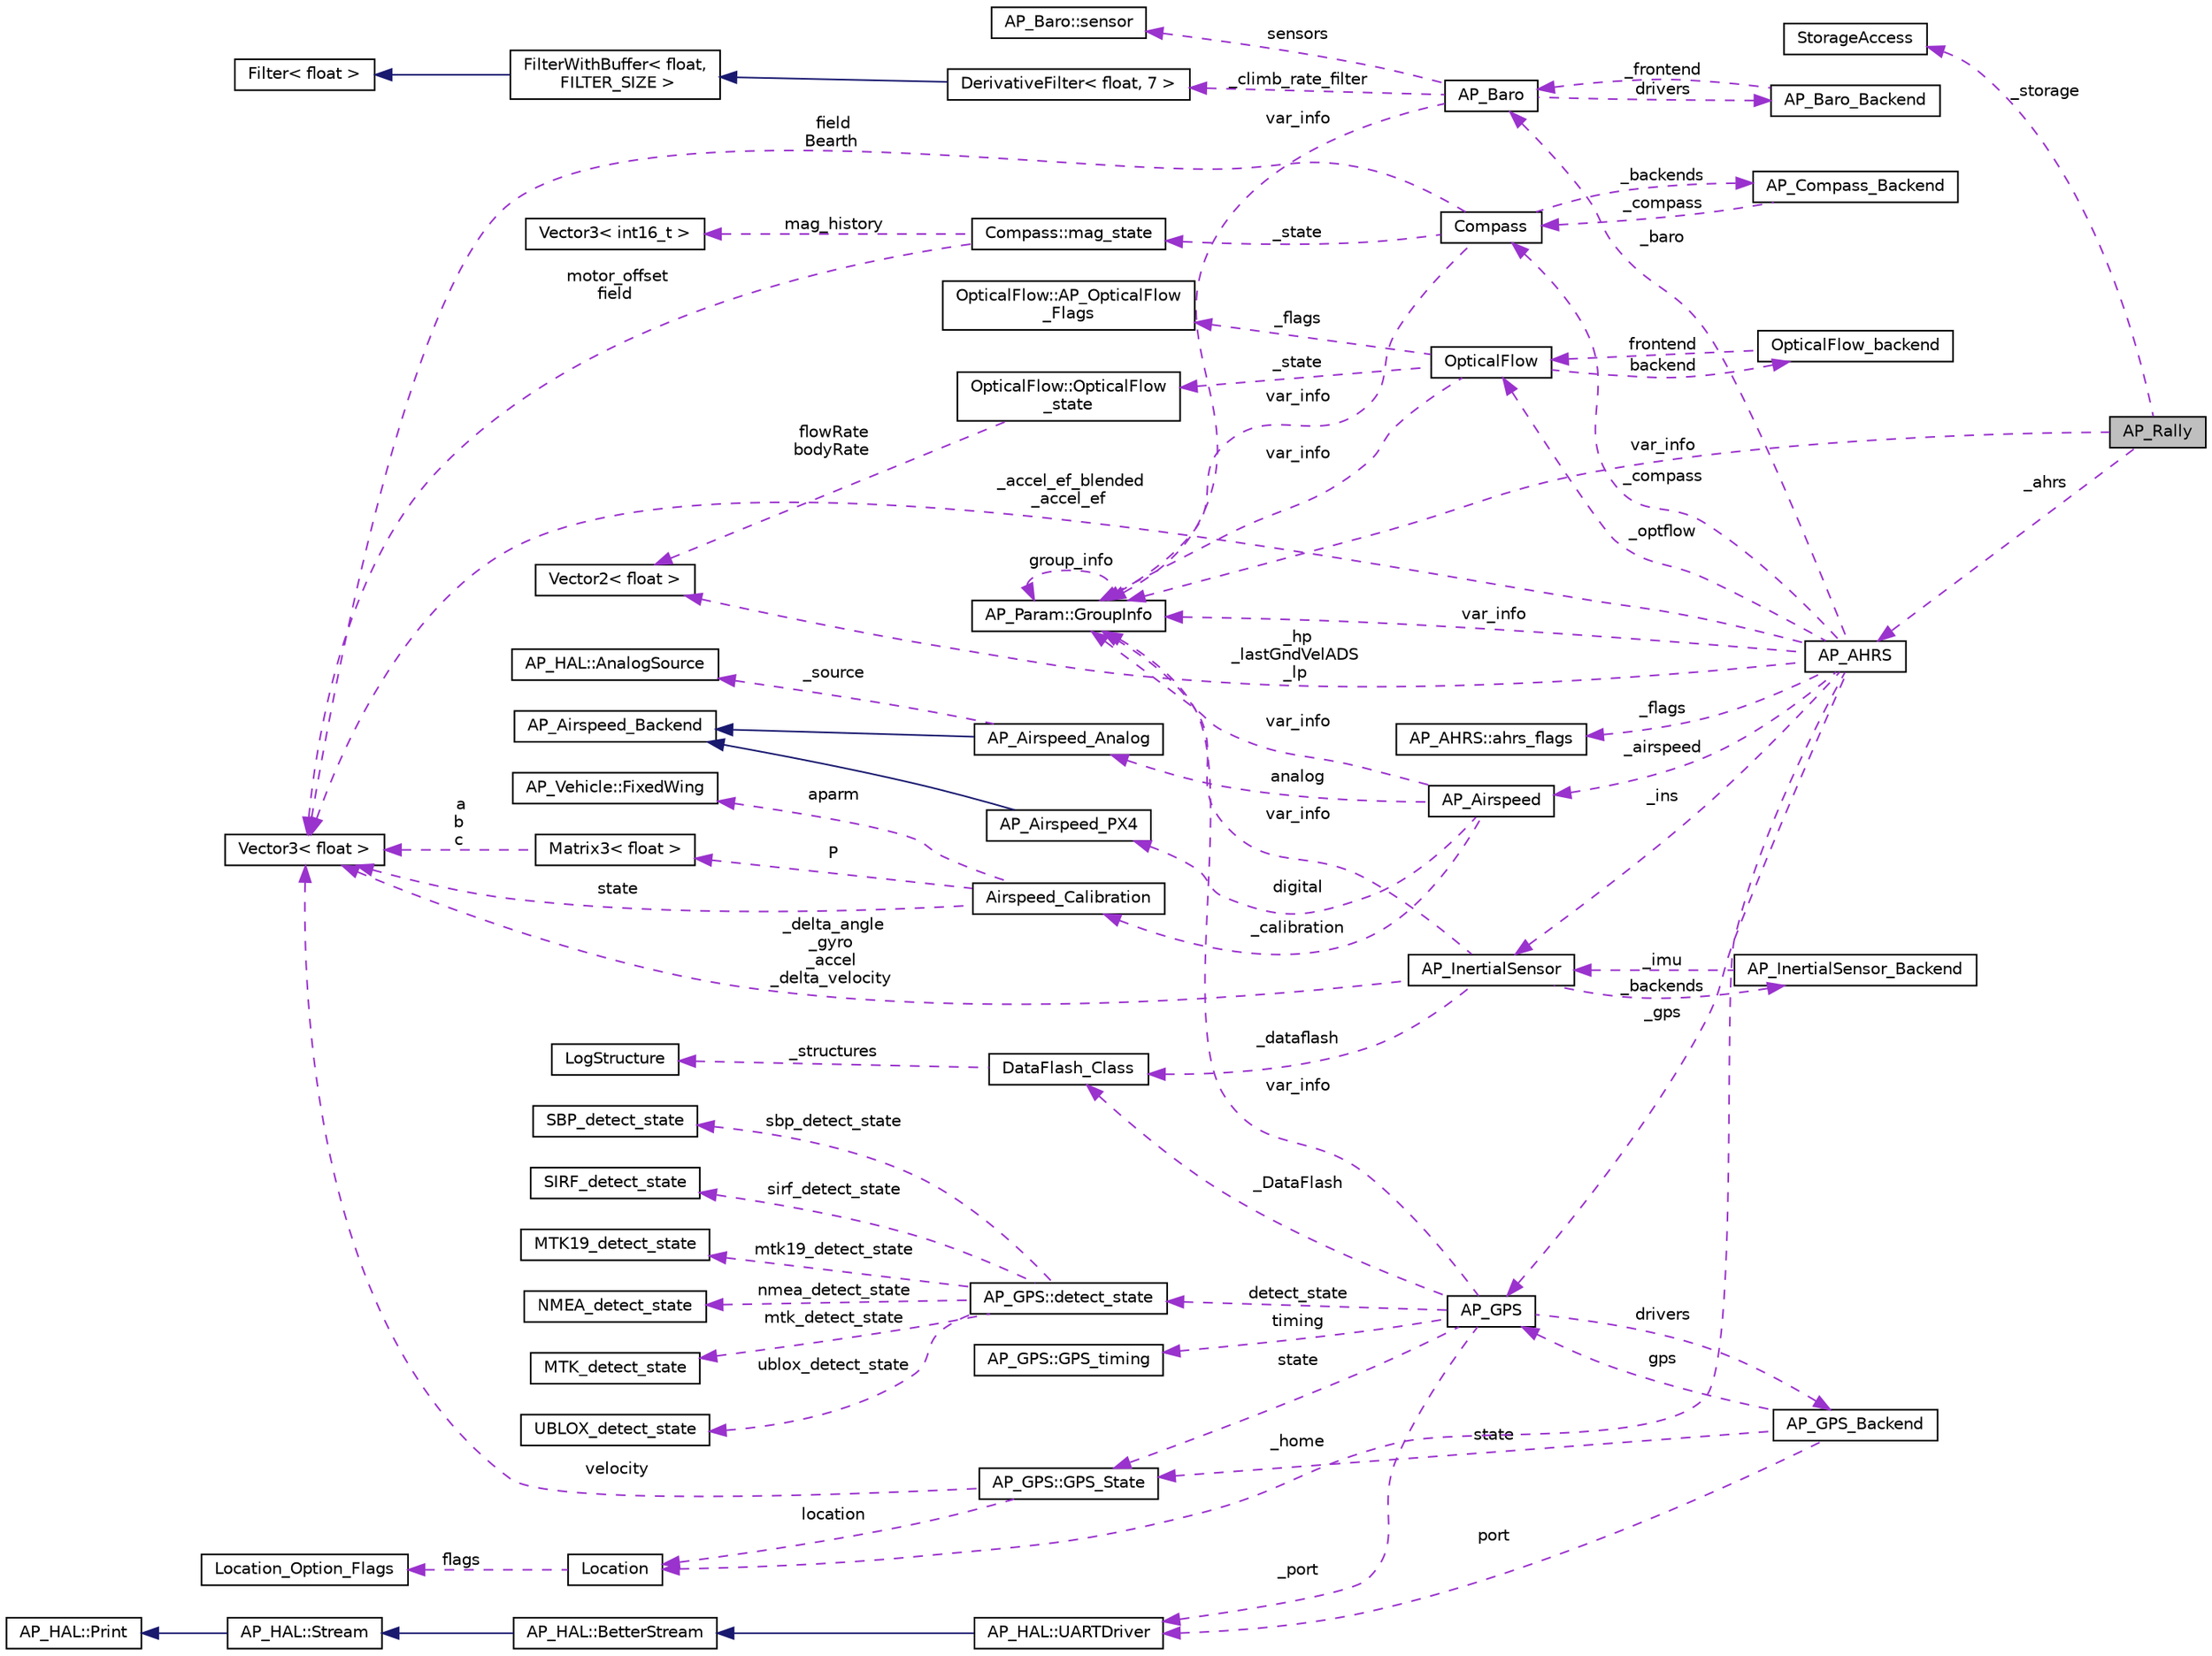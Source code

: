 digraph "AP_Rally"
{
 // INTERACTIVE_SVG=YES
  edge [fontname="Helvetica",fontsize="10",labelfontname="Helvetica",labelfontsize="10"];
  node [fontname="Helvetica",fontsize="10",shape=record];
  rankdir="LR";
  Node1 [label="AP_Rally",height=0.2,width=0.4,color="black", fillcolor="grey75", style="filled" fontcolor="black"];
  Node2 -> Node1 [dir="back",color="darkorchid3",fontsize="10",style="dashed",label=" _storage" ,fontname="Helvetica"];
  Node2 [label="StorageAccess",height=0.2,width=0.4,color="black", fillcolor="white", style="filled",URL="$classStorageAccess.html"];
  Node3 -> Node1 [dir="back",color="darkorchid3",fontsize="10",style="dashed",label=" var_info" ,fontname="Helvetica"];
  Node3 [label="AP_Param::GroupInfo",height=0.2,width=0.4,color="black", fillcolor="white", style="filled",URL="$structAP__Param_1_1GroupInfo.html"];
  Node3 -> Node3 [dir="back",color="darkorchid3",fontsize="10",style="dashed",label=" group_info" ,fontname="Helvetica"];
  Node4 -> Node1 [dir="back",color="darkorchid3",fontsize="10",style="dashed",label=" _ahrs" ,fontname="Helvetica"];
  Node4 [label="AP_AHRS",height=0.2,width=0.4,color="black", fillcolor="white", style="filled",URL="$classAP__AHRS.html"];
  Node5 -> Node4 [dir="back",color="darkorchid3",fontsize="10",style="dashed",label=" _flags" ,fontname="Helvetica"];
  Node5 [label="AP_AHRS::ahrs_flags",height=0.2,width=0.4,color="black", fillcolor="white", style="filled",URL="$structAP__AHRS_1_1ahrs__flags.html"];
  Node6 -> Node4 [dir="back",color="darkorchid3",fontsize="10",style="dashed",label=" _baro" ,fontname="Helvetica"];
  Node6 [label="AP_Baro",height=0.2,width=0.4,color="black", fillcolor="white", style="filled",URL="$classAP__Baro.html"];
  Node7 -> Node6 [dir="back",color="darkorchid3",fontsize="10",style="dashed",label=" sensors" ,fontname="Helvetica"];
  Node7 [label="AP_Baro::sensor",height=0.2,width=0.4,color="black", fillcolor="white", style="filled",URL="$structAP__Baro_1_1sensor.html"];
  Node8 -> Node6 [dir="back",color="darkorchid3",fontsize="10",style="dashed",label=" _climb_rate_filter" ,fontname="Helvetica"];
  Node8 [label="DerivativeFilter\< float, 7 \>",height=0.2,width=0.4,color="black", fillcolor="white", style="filled",URL="$classDerivativeFilter.html"];
  Node9 -> Node8 [dir="back",color="midnightblue",fontsize="10",style="solid",fontname="Helvetica"];
  Node9 [label="FilterWithBuffer\< float,\l FILTER_SIZE \>",height=0.2,width=0.4,color="black", fillcolor="white", style="filled",URL="$classFilterWithBuffer.html"];
  Node10 -> Node9 [dir="back",color="midnightblue",fontsize="10",style="solid",fontname="Helvetica"];
  Node10 [label="Filter\< float \>",height=0.2,width=0.4,color="black", fillcolor="white", style="filled",URL="$classFilter.html"];
  Node3 -> Node6 [dir="back",color="darkorchid3",fontsize="10",style="dashed",label=" var_info" ,fontname="Helvetica"];
  Node11 -> Node6 [dir="back",color="darkorchid3",fontsize="10",style="dashed",label=" drivers" ,fontname="Helvetica"];
  Node11 [label="AP_Baro_Backend",height=0.2,width=0.4,color="black", fillcolor="white", style="filled",URL="$classAP__Baro__Backend.html",tooltip="-*- tab-width: 4; Mode: C++; c-basic-offset: 4; indent-tabs-mode: nil -*- "];
  Node6 -> Node11 [dir="back",color="darkorchid3",fontsize="10",style="dashed",label=" _frontend" ,fontname="Helvetica"];
  Node12 -> Node4 [dir="back",color="darkorchid3",fontsize="10",style="dashed",label=" _optflow" ,fontname="Helvetica"];
  Node12 [label="OpticalFlow",height=0.2,width=0.4,color="black", fillcolor="white", style="filled",URL="$classOpticalFlow.html"];
  Node3 -> Node12 [dir="back",color="darkorchid3",fontsize="10",style="dashed",label=" var_info" ,fontname="Helvetica"];
  Node13 -> Node12 [dir="back",color="darkorchid3",fontsize="10",style="dashed",label=" _state" ,fontname="Helvetica"];
  Node13 [label="OpticalFlow::OpticalFlow\l_state",height=0.2,width=0.4,color="black", fillcolor="white", style="filled",URL="$structOpticalFlow_1_1OpticalFlow__state.html"];
  Node14 -> Node13 [dir="back",color="darkorchid3",fontsize="10",style="dashed",label=" flowRate\nbodyRate" ,fontname="Helvetica"];
  Node14 [label="Vector2\< float \>",height=0.2,width=0.4,color="black", fillcolor="white", style="filled",URL="$structVector2.html"];
  Node15 -> Node12 [dir="back",color="darkorchid3",fontsize="10",style="dashed",label=" backend" ,fontname="Helvetica"];
  Node15 [label="OpticalFlow_backend",height=0.2,width=0.4,color="black", fillcolor="white", style="filled",URL="$classOpticalFlow__backend.html"];
  Node12 -> Node15 [dir="back",color="darkorchid3",fontsize="10",style="dashed",label=" frontend" ,fontname="Helvetica"];
  Node16 -> Node12 [dir="back",color="darkorchid3",fontsize="10",style="dashed",label=" _flags" ,fontname="Helvetica"];
  Node16 [label="OpticalFlow::AP_OpticalFlow\l_Flags",height=0.2,width=0.4,color="black", fillcolor="white", style="filled",URL="$structOpticalFlow_1_1AP__OpticalFlow__Flags.html"];
  Node3 -> Node4 [dir="back",color="darkorchid3",fontsize="10",style="dashed",label=" var_info" ,fontname="Helvetica"];
  Node17 -> Node4 [dir="back",color="darkorchid3",fontsize="10",style="dashed",label=" _accel_ef_blended\n_accel_ef" ,fontname="Helvetica"];
  Node17 [label="Vector3\< float \>",height=0.2,width=0.4,color="black", fillcolor="white", style="filled",URL="$classVector3.html"];
  Node18 -> Node4 [dir="back",color="darkorchid3",fontsize="10",style="dashed",label=" _ins" ,fontname="Helvetica"];
  Node18 [label="AP_InertialSensor",height=0.2,width=0.4,color="black", fillcolor="white", style="filled",URL="$classAP__InertialSensor.html"];
  Node19 -> Node18 [dir="back",color="darkorchid3",fontsize="10",style="dashed",label=" _backends" ,fontname="Helvetica"];
  Node19 [label="AP_InertialSensor_Backend",height=0.2,width=0.4,color="black", fillcolor="white", style="filled",URL="$classAP__InertialSensor__Backend.html"];
  Node18 -> Node19 [dir="back",color="darkorchid3",fontsize="10",style="dashed",label=" _imu" ,fontname="Helvetica"];
  Node20 -> Node18 [dir="back",color="darkorchid3",fontsize="10",style="dashed",label=" _dataflash" ,fontname="Helvetica"];
  Node20 [label="DataFlash_Class",height=0.2,width=0.4,color="black", fillcolor="white", style="filled",URL="$classDataFlash__Class.html",tooltip="-*- tab-width: 4; Mode: C++; c-basic-offset: 4; indent-tabs-mode: nil -*- "];
  Node21 -> Node20 [dir="back",color="darkorchid3",fontsize="10",style="dashed",label=" _structures" ,fontname="Helvetica"];
  Node21 [label="LogStructure",height=0.2,width=0.4,color="black", fillcolor="white", style="filled",URL="$structLogStructure.html"];
  Node3 -> Node18 [dir="back",color="darkorchid3",fontsize="10",style="dashed",label=" var_info" ,fontname="Helvetica"];
  Node17 -> Node18 [dir="back",color="darkorchid3",fontsize="10",style="dashed",label=" _delta_angle\n_gyro\n_accel\n_delta_velocity" ,fontname="Helvetica"];
  Node22 -> Node4 [dir="back",color="darkorchid3",fontsize="10",style="dashed",label=" _airspeed" ,fontname="Helvetica"];
  Node22 [label="AP_Airspeed",height=0.2,width=0.4,color="black", fillcolor="white", style="filled",URL="$classAP__Airspeed.html"];
  Node23 -> Node22 [dir="back",color="darkorchid3",fontsize="10",style="dashed",label=" analog" ,fontname="Helvetica"];
  Node23 [label="AP_Airspeed_Analog",height=0.2,width=0.4,color="black", fillcolor="white", style="filled",URL="$classAP__Airspeed__Analog.html",tooltip="-*- tab-width: 4; Mode: C++; c-basic-offset: 4; indent-tabs-mode: nil -*- "];
  Node24 -> Node23 [dir="back",color="midnightblue",fontsize="10",style="solid",fontname="Helvetica"];
  Node24 [label="AP_Airspeed_Backend",height=0.2,width=0.4,color="black", fillcolor="white", style="filled",URL="$classAP__Airspeed__Backend.html",tooltip="-*- tab-width: 4; Mode: C++; c-basic-offset: 4; indent-tabs-mode: nil -*- "];
  Node25 -> Node23 [dir="back",color="darkorchid3",fontsize="10",style="dashed",label=" _source" ,fontname="Helvetica"];
  Node25 [label="AP_HAL::AnalogSource",height=0.2,width=0.4,color="black", fillcolor="white", style="filled",URL="$classAP__HAL_1_1AnalogSource.html"];
  Node3 -> Node22 [dir="back",color="darkorchid3",fontsize="10",style="dashed",label=" var_info" ,fontname="Helvetica"];
  Node26 -> Node22 [dir="back",color="darkorchid3",fontsize="10",style="dashed",label=" digital" ,fontname="Helvetica"];
  Node26 [label="AP_Airspeed_PX4",height=0.2,width=0.4,color="black", fillcolor="white", style="filled",URL="$classAP__Airspeed__PX4.html",tooltip="-*- tab-width: 4; Mode: C++; c-basic-offset: 4; indent-tabs-mode: nil -*- "];
  Node24 -> Node26 [dir="back",color="midnightblue",fontsize="10",style="solid",fontname="Helvetica"];
  Node27 -> Node22 [dir="back",color="darkorchid3",fontsize="10",style="dashed",label=" _calibration" ,fontname="Helvetica"];
  Node27 [label="Airspeed_Calibration",height=0.2,width=0.4,color="black", fillcolor="white", style="filled",URL="$classAirspeed__Calibration.html",tooltip="-*- tab-width: 4; Mode: C++; c-basic-offset: 4; indent-tabs-mode: nil -*- "];
  Node28 -> Node27 [dir="back",color="darkorchid3",fontsize="10",style="dashed",label=" P" ,fontname="Helvetica"];
  Node28 [label="Matrix3\< float \>",height=0.2,width=0.4,color="black", fillcolor="white", style="filled",URL="$classMatrix3.html"];
  Node17 -> Node28 [dir="back",color="darkorchid3",fontsize="10",style="dashed",label=" a\nb\nc" ,fontname="Helvetica"];
  Node17 -> Node27 [dir="back",color="darkorchid3",fontsize="10",style="dashed",label=" state" ,fontname="Helvetica"];
  Node29 -> Node27 [dir="back",color="darkorchid3",fontsize="10",style="dashed",label=" aparm" ,fontname="Helvetica"];
  Node29 [label="AP_Vehicle::FixedWing",height=0.2,width=0.4,color="black", fillcolor="white", style="filled",URL="$structAP__Vehicle_1_1FixedWing.html"];
  Node14 -> Node4 [dir="back",color="darkorchid3",fontsize="10",style="dashed",label=" _hp\n_lastGndVelADS\n_lp" ,fontname="Helvetica"];
  Node30 -> Node4 [dir="back",color="darkorchid3",fontsize="10",style="dashed",label=" _gps" ,fontname="Helvetica"];
  Node30 [label="AP_GPS",height=0.2,width=0.4,color="black", fillcolor="white", style="filled",URL="$classAP__GPS.html"];
  Node31 -> Node30 [dir="back",color="darkorchid3",fontsize="10",style="dashed",label=" detect_state" ,fontname="Helvetica"];
  Node31 [label="AP_GPS::detect_state",height=0.2,width=0.4,color="black", fillcolor="white", style="filled",URL="$structAP__GPS_1_1detect__state.html"];
  Node32 -> Node31 [dir="back",color="darkorchid3",fontsize="10",style="dashed",label=" sbp_detect_state" ,fontname="Helvetica"];
  Node32 [label="SBP_detect_state",height=0.2,width=0.4,color="black", fillcolor="white", style="filled",URL="$structSBP__detect__state.html"];
  Node33 -> Node31 [dir="back",color="darkorchid3",fontsize="10",style="dashed",label=" ublox_detect_state" ,fontname="Helvetica"];
  Node33 [label="UBLOX_detect_state",height=0.2,width=0.4,color="black", fillcolor="white", style="filled",URL="$structUBLOX__detect__state.html"];
  Node34 -> Node31 [dir="back",color="darkorchid3",fontsize="10",style="dashed",label=" sirf_detect_state" ,fontname="Helvetica"];
  Node34 [label="SIRF_detect_state",height=0.2,width=0.4,color="black", fillcolor="white", style="filled",URL="$structSIRF__detect__state.html"];
  Node35 -> Node31 [dir="back",color="darkorchid3",fontsize="10",style="dashed",label=" mtk19_detect_state" ,fontname="Helvetica"];
  Node35 [label="MTK19_detect_state",height=0.2,width=0.4,color="black", fillcolor="white", style="filled",URL="$structMTK19__detect__state.html"];
  Node36 -> Node31 [dir="back",color="darkorchid3",fontsize="10",style="dashed",label=" nmea_detect_state" ,fontname="Helvetica"];
  Node36 [label="NMEA_detect_state",height=0.2,width=0.4,color="black", fillcolor="white", style="filled",URL="$structNMEA__detect__state.html"];
  Node37 -> Node31 [dir="back",color="darkorchid3",fontsize="10",style="dashed",label=" mtk_detect_state" ,fontname="Helvetica"];
  Node37 [label="MTK_detect_state",height=0.2,width=0.4,color="black", fillcolor="white", style="filled",URL="$structMTK__detect__state.html"];
  Node38 -> Node30 [dir="back",color="darkorchid3",fontsize="10",style="dashed",label=" timing" ,fontname="Helvetica"];
  Node38 [label="AP_GPS::GPS_timing",height=0.2,width=0.4,color="black", fillcolor="white", style="filled",URL="$structAP__GPS_1_1GPS__timing.html"];
  Node39 -> Node30 [dir="back",color="darkorchid3",fontsize="10",style="dashed",label=" drivers" ,fontname="Helvetica"];
  Node39 [label="AP_GPS_Backend",height=0.2,width=0.4,color="black", fillcolor="white", style="filled",URL="$classAP__GPS__Backend.html"];
  Node40 -> Node39 [dir="back",color="darkorchid3",fontsize="10",style="dashed",label=" port" ,fontname="Helvetica"];
  Node40 [label="AP_HAL::UARTDriver",height=0.2,width=0.4,color="black", fillcolor="white", style="filled",URL="$classAP__HAL_1_1UARTDriver.html"];
  Node41 -> Node40 [dir="back",color="midnightblue",fontsize="10",style="solid",fontname="Helvetica"];
  Node41 [label="AP_HAL::BetterStream",height=0.2,width=0.4,color="black", fillcolor="white", style="filled",URL="$classAP__HAL_1_1BetterStream.html"];
  Node42 -> Node41 [dir="back",color="midnightblue",fontsize="10",style="solid",fontname="Helvetica"];
  Node42 [label="AP_HAL::Stream",height=0.2,width=0.4,color="black", fillcolor="white", style="filled",URL="$classAP__HAL_1_1Stream.html"];
  Node43 -> Node42 [dir="back",color="midnightblue",fontsize="10",style="solid",fontname="Helvetica"];
  Node43 [label="AP_HAL::Print",height=0.2,width=0.4,color="black", fillcolor="white", style="filled",URL="$classAP__HAL_1_1Print.html"];
  Node30 -> Node39 [dir="back",color="darkorchid3",fontsize="10",style="dashed",label=" gps" ,fontname="Helvetica"];
  Node44 -> Node39 [dir="back",color="darkorchid3",fontsize="10",style="dashed",label=" state" ,fontname="Helvetica"];
  Node44 [label="AP_GPS::GPS_State",height=0.2,width=0.4,color="black", fillcolor="white", style="filled",URL="$structAP__GPS_1_1GPS__State.html"];
  Node17 -> Node44 [dir="back",color="darkorchid3",fontsize="10",style="dashed",label=" velocity" ,fontname="Helvetica"];
  Node45 -> Node44 [dir="back",color="darkorchid3",fontsize="10",style="dashed",label=" location" ,fontname="Helvetica"];
  Node45 [label="Location",height=0.2,width=0.4,color="black", fillcolor="white", style="filled",URL="$structLocation.html"];
  Node46 -> Node45 [dir="back",color="darkorchid3",fontsize="10",style="dashed",label=" flags" ,fontname="Helvetica"];
  Node46 [label="Location_Option_Flags",height=0.2,width=0.4,color="black", fillcolor="white", style="filled",URL="$structLocation__Option__Flags.html"];
  Node20 -> Node30 [dir="back",color="darkorchid3",fontsize="10",style="dashed",label=" _DataFlash" ,fontname="Helvetica"];
  Node40 -> Node30 [dir="back",color="darkorchid3",fontsize="10",style="dashed",label=" _port" ,fontname="Helvetica"];
  Node3 -> Node30 [dir="back",color="darkorchid3",fontsize="10",style="dashed",label=" var_info" ,fontname="Helvetica"];
  Node44 -> Node30 [dir="back",color="darkorchid3",fontsize="10",style="dashed",label=" state" ,fontname="Helvetica"];
  Node45 -> Node4 [dir="back",color="darkorchid3",fontsize="10",style="dashed",label=" _home" ,fontname="Helvetica"];
  Node47 -> Node4 [dir="back",color="darkorchid3",fontsize="10",style="dashed",label=" _compass" ,fontname="Helvetica"];
  Node47 [label="Compass",height=0.2,width=0.4,color="black", fillcolor="white", style="filled",URL="$classCompass.html"];
  Node3 -> Node47 [dir="back",color="darkorchid3",fontsize="10",style="dashed",label=" var_info" ,fontname="Helvetica"];
  Node17 -> Node47 [dir="back",color="darkorchid3",fontsize="10",style="dashed",label=" field\nBearth" ,fontname="Helvetica"];
  Node48 -> Node47 [dir="back",color="darkorchid3",fontsize="10",style="dashed",label=" _backends" ,fontname="Helvetica"];
  Node48 [label="AP_Compass_Backend",height=0.2,width=0.4,color="black", fillcolor="white", style="filled",URL="$classAP__Compass__Backend.html"];
  Node47 -> Node48 [dir="back",color="darkorchid3",fontsize="10",style="dashed",label=" _compass" ,fontname="Helvetica"];
  Node49 -> Node47 [dir="back",color="darkorchid3",fontsize="10",style="dashed",label=" _state" ,fontname="Helvetica"];
  Node49 [label="Compass::mag_state",height=0.2,width=0.4,color="black", fillcolor="white", style="filled",URL="$structCompass_1_1mag__state.html"];
  Node17 -> Node49 [dir="back",color="darkorchid3",fontsize="10",style="dashed",label=" motor_offset\nfield" ,fontname="Helvetica"];
  Node50 -> Node49 [dir="back",color="darkorchid3",fontsize="10",style="dashed",label=" mag_history" ,fontname="Helvetica"];
  Node50 [label="Vector3\< int16_t \>",height=0.2,width=0.4,color="black", fillcolor="white", style="filled",URL="$classVector3.html"];
}
